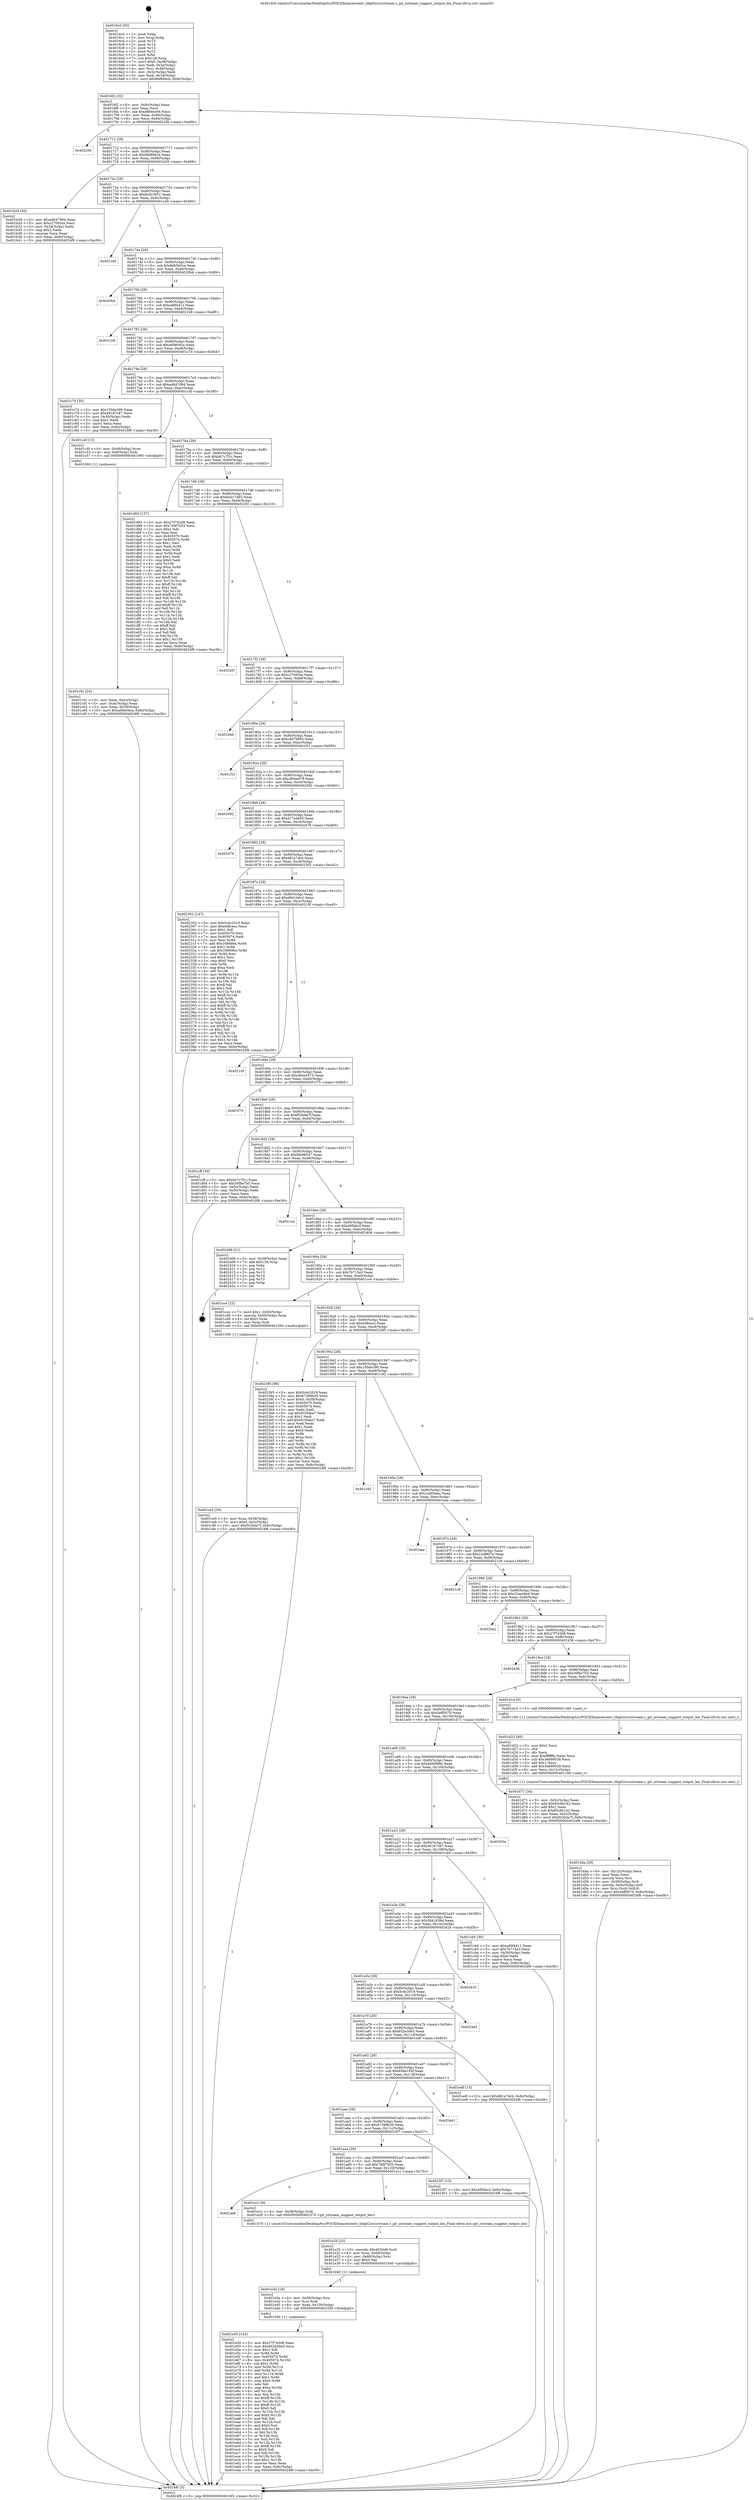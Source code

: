 digraph "0x4016c0" {
  label = "0x4016c0 (/mnt/c/Users/mathe/Desktop/tcc/POCII/binaries/extr_libgit2srczstream.c_git_zstream_suggest_output_len_Final-ollvm.out::main(0))"
  labelloc = "t"
  node[shape=record]

  Entry [label="",width=0.3,height=0.3,shape=circle,fillcolor=black,style=filled]
  "0x4016f2" [label="{
     0x4016f2 [32]\l
     | [instrs]\l
     &nbsp;&nbsp;0x4016f2 \<+6\>: mov -0x8c(%rbp),%eax\l
     &nbsp;&nbsp;0x4016f8 \<+2\>: mov %eax,%ecx\l
     &nbsp;&nbsp;0x4016fa \<+6\>: sub $0x8868ce06,%ecx\l
     &nbsp;&nbsp;0x401700 \<+6\>: mov %eax,-0x90(%rbp)\l
     &nbsp;&nbsp;0x401706 \<+6\>: mov %ecx,-0x94(%rbp)\l
     &nbsp;&nbsp;0x40170c \<+6\>: je 000000000040225b \<main+0xb9b\>\l
  }"]
  "0x40225b" [label="{
     0x40225b\l
  }", style=dashed]
  "0x401712" [label="{
     0x401712 [28]\l
     | [instrs]\l
     &nbsp;&nbsp;0x401712 \<+5\>: jmp 0000000000401717 \<main+0x57\>\l
     &nbsp;&nbsp;0x401717 \<+6\>: mov -0x90(%rbp),%eax\l
     &nbsp;&nbsp;0x40171d \<+5\>: sub $0x8bf994cd,%eax\l
     &nbsp;&nbsp;0x401722 \<+6\>: mov %eax,-0x98(%rbp)\l
     &nbsp;&nbsp;0x401728 \<+6\>: je 0000000000401b28 \<main+0x468\>\l
  }"]
  Exit [label="",width=0.3,height=0.3,shape=circle,fillcolor=black,style=filled,peripheries=2]
  "0x401b28" [label="{
     0x401b28 [30]\l
     | [instrs]\l
     &nbsp;&nbsp;0x401b28 \<+5\>: mov $0xad647094,%eax\l
     &nbsp;&nbsp;0x401b2d \<+5\>: mov $0xc27093ce,%ecx\l
     &nbsp;&nbsp;0x401b32 \<+3\>: mov -0x34(%rbp),%edx\l
     &nbsp;&nbsp;0x401b35 \<+3\>: cmp $0x2,%edx\l
     &nbsp;&nbsp;0x401b38 \<+3\>: cmovne %ecx,%eax\l
     &nbsp;&nbsp;0x401b3b \<+6\>: mov %eax,-0x8c(%rbp)\l
     &nbsp;&nbsp;0x401b41 \<+5\>: jmp 00000000004024f6 \<main+0xe36\>\l
  }"]
  "0x40172e" [label="{
     0x40172e [28]\l
     | [instrs]\l
     &nbsp;&nbsp;0x40172e \<+5\>: jmp 0000000000401733 \<main+0x73\>\l
     &nbsp;&nbsp;0x401733 \<+6\>: mov -0x90(%rbp),%eax\l
     &nbsp;&nbsp;0x401739 \<+5\>: sub $0x8c0c3951,%eax\l
     &nbsp;&nbsp;0x40173e \<+6\>: mov %eax,-0x9c(%rbp)\l
     &nbsp;&nbsp;0x401744 \<+6\>: je 0000000000401c40 \<main+0x580\>\l
  }"]
  "0x4024f6" [label="{
     0x4024f6 [5]\l
     | [instrs]\l
     &nbsp;&nbsp;0x4024f6 \<+5\>: jmp 00000000004016f2 \<main+0x32\>\l
  }"]
  "0x4016c0" [label="{
     0x4016c0 [50]\l
     | [instrs]\l
     &nbsp;&nbsp;0x4016c0 \<+1\>: push %rbp\l
     &nbsp;&nbsp;0x4016c1 \<+3\>: mov %rsp,%rbp\l
     &nbsp;&nbsp;0x4016c4 \<+2\>: push %r15\l
     &nbsp;&nbsp;0x4016c6 \<+2\>: push %r14\l
     &nbsp;&nbsp;0x4016c8 \<+2\>: push %r13\l
     &nbsp;&nbsp;0x4016ca \<+2\>: push %r12\l
     &nbsp;&nbsp;0x4016cc \<+1\>: push %rbx\l
     &nbsp;&nbsp;0x4016cd \<+7\>: sub $0x128,%rsp\l
     &nbsp;&nbsp;0x4016d4 \<+7\>: movl $0x0,-0x38(%rbp)\l
     &nbsp;&nbsp;0x4016db \<+3\>: mov %edi,-0x3c(%rbp)\l
     &nbsp;&nbsp;0x4016de \<+4\>: mov %rsi,-0x48(%rbp)\l
     &nbsp;&nbsp;0x4016e2 \<+3\>: mov -0x3c(%rbp),%edi\l
     &nbsp;&nbsp;0x4016e5 \<+3\>: mov %edi,-0x34(%rbp)\l
     &nbsp;&nbsp;0x4016e8 \<+10\>: movl $0x8bf994cd,-0x8c(%rbp)\l
  }"]
  "0x401e50" [label="{
     0x401e50 [143]\l
     | [instrs]\l
     &nbsp;&nbsp;0x401e50 \<+5\>: mov $0x27f743d8,%eax\l
     &nbsp;&nbsp;0x401e55 \<+5\>: mov $0x652e30e5,%ecx\l
     &nbsp;&nbsp;0x401e5a \<+2\>: mov $0x1,%dl\l
     &nbsp;&nbsp;0x401e5c \<+3\>: xor %r8d,%r8d\l
     &nbsp;&nbsp;0x401e5f \<+8\>: mov 0x405070,%r9d\l
     &nbsp;&nbsp;0x401e67 \<+8\>: mov 0x405074,%r10d\l
     &nbsp;&nbsp;0x401e6f \<+4\>: sub $0x1,%r8d\l
     &nbsp;&nbsp;0x401e73 \<+3\>: mov %r9d,%r11d\l
     &nbsp;&nbsp;0x401e76 \<+3\>: add %r8d,%r11d\l
     &nbsp;&nbsp;0x401e79 \<+4\>: imul %r11d,%r9d\l
     &nbsp;&nbsp;0x401e7d \<+4\>: and $0x1,%r9d\l
     &nbsp;&nbsp;0x401e81 \<+4\>: cmp $0x0,%r9d\l
     &nbsp;&nbsp;0x401e85 \<+3\>: sete %bl\l
     &nbsp;&nbsp;0x401e88 \<+4\>: cmp $0xa,%r10d\l
     &nbsp;&nbsp;0x401e8c \<+4\>: setl %r14b\l
     &nbsp;&nbsp;0x401e90 \<+3\>: mov %bl,%r15b\l
     &nbsp;&nbsp;0x401e93 \<+4\>: xor $0xff,%r15b\l
     &nbsp;&nbsp;0x401e97 \<+3\>: mov %r14b,%r12b\l
     &nbsp;&nbsp;0x401e9a \<+4\>: xor $0xff,%r12b\l
     &nbsp;&nbsp;0x401e9e \<+3\>: xor $0x0,%dl\l
     &nbsp;&nbsp;0x401ea1 \<+3\>: mov %r15b,%r13b\l
     &nbsp;&nbsp;0x401ea4 \<+4\>: and $0x0,%r13b\l
     &nbsp;&nbsp;0x401ea8 \<+2\>: and %dl,%bl\l
     &nbsp;&nbsp;0x401eaa \<+3\>: mov %r12b,%sil\l
     &nbsp;&nbsp;0x401ead \<+4\>: and $0x0,%sil\l
     &nbsp;&nbsp;0x401eb1 \<+3\>: and %dl,%r14b\l
     &nbsp;&nbsp;0x401eb4 \<+3\>: or %bl,%r13b\l
     &nbsp;&nbsp;0x401eb7 \<+3\>: or %r14b,%sil\l
     &nbsp;&nbsp;0x401eba \<+3\>: xor %sil,%r13b\l
     &nbsp;&nbsp;0x401ebd \<+3\>: or %r12b,%r15b\l
     &nbsp;&nbsp;0x401ec0 \<+4\>: xor $0xff,%r15b\l
     &nbsp;&nbsp;0x401ec4 \<+3\>: or $0x0,%dl\l
     &nbsp;&nbsp;0x401ec7 \<+3\>: and %dl,%r15b\l
     &nbsp;&nbsp;0x401eca \<+3\>: or %r15b,%r13b\l
     &nbsp;&nbsp;0x401ecd \<+4\>: test $0x1,%r13b\l
     &nbsp;&nbsp;0x401ed1 \<+3\>: cmovne %ecx,%eax\l
     &nbsp;&nbsp;0x401ed4 \<+6\>: mov %eax,-0x8c(%rbp)\l
     &nbsp;&nbsp;0x401eda \<+5\>: jmp 00000000004024f6 \<main+0xe36\>\l
  }"]
  "0x401c40" [label="{
     0x401c40\l
  }", style=dashed]
  "0x40174a" [label="{
     0x40174a [28]\l
     | [instrs]\l
     &nbsp;&nbsp;0x40174a \<+5\>: jmp 000000000040174f \<main+0x8f\>\l
     &nbsp;&nbsp;0x40174f \<+6\>: mov -0x90(%rbp),%eax\l
     &nbsp;&nbsp;0x401755 \<+5\>: sub $0x8db5b5ce,%eax\l
     &nbsp;&nbsp;0x40175a \<+6\>: mov %eax,-0xa0(%rbp)\l
     &nbsp;&nbsp;0x401760 \<+6\>: je 00000000004020b4 \<main+0x9f4\>\l
  }"]
  "0x401e3e" [label="{
     0x401e3e [18]\l
     | [instrs]\l
     &nbsp;&nbsp;0x401e3e \<+4\>: mov -0x58(%rbp),%rsi\l
     &nbsp;&nbsp;0x401e42 \<+3\>: mov %rsi,%rdi\l
     &nbsp;&nbsp;0x401e45 \<+6\>: mov %eax,-0x130(%rbp)\l
     &nbsp;&nbsp;0x401e4b \<+5\>: call 0000000000401030 \<free@plt\>\l
     | [calls]\l
     &nbsp;&nbsp;0x401030 \{1\} (unknown)\l
  }"]
  "0x4020b4" [label="{
     0x4020b4\l
  }", style=dashed]
  "0x401766" [label="{
     0x401766 [28]\l
     | [instrs]\l
     &nbsp;&nbsp;0x401766 \<+5\>: jmp 000000000040176b \<main+0xab\>\l
     &nbsp;&nbsp;0x40176b \<+6\>: mov -0x90(%rbp),%eax\l
     &nbsp;&nbsp;0x401771 \<+5\>: sub $0xa46f4411,%eax\l
     &nbsp;&nbsp;0x401776 \<+6\>: mov %eax,-0xa4(%rbp)\l
     &nbsp;&nbsp;0x40177c \<+6\>: je 00000000004021b9 \<main+0xaf9\>\l
  }"]
  "0x401e25" [label="{
     0x401e25 [25]\l
     | [instrs]\l
     &nbsp;&nbsp;0x401e25 \<+10\>: movabs $0x4030d6,%rdi\l
     &nbsp;&nbsp;0x401e2f \<+4\>: mov %rax,-0x68(%rbp)\l
     &nbsp;&nbsp;0x401e33 \<+4\>: mov -0x68(%rbp),%rsi\l
     &nbsp;&nbsp;0x401e37 \<+2\>: mov $0x0,%al\l
     &nbsp;&nbsp;0x401e39 \<+5\>: call 0000000000401040 \<printf@plt\>\l
     | [calls]\l
     &nbsp;&nbsp;0x401040 \{1\} (unknown)\l
  }"]
  "0x4021b9" [label="{
     0x4021b9\l
  }", style=dashed]
  "0x401782" [label="{
     0x401782 [28]\l
     | [instrs]\l
     &nbsp;&nbsp;0x401782 \<+5\>: jmp 0000000000401787 \<main+0xc7\>\l
     &nbsp;&nbsp;0x401787 \<+6\>: mov -0x90(%rbp),%eax\l
     &nbsp;&nbsp;0x40178d \<+5\>: sub $0xa69e04ca,%eax\l
     &nbsp;&nbsp;0x401792 \<+6\>: mov %eax,-0xa8(%rbp)\l
     &nbsp;&nbsp;0x401798 \<+6\>: je 0000000000401c74 \<main+0x5b4\>\l
  }"]
  "0x401ae6" [label="{
     0x401ae6\l
  }", style=dashed]
  "0x401c74" [label="{
     0x401c74 [30]\l
     | [instrs]\l
     &nbsp;&nbsp;0x401c74 \<+5\>: mov $0x150de390,%eax\l
     &nbsp;&nbsp;0x401c79 \<+5\>: mov $0x46187c87,%ecx\l
     &nbsp;&nbsp;0x401c7e \<+3\>: mov -0x30(%rbp),%edx\l
     &nbsp;&nbsp;0x401c81 \<+3\>: cmp $0x1,%edx\l
     &nbsp;&nbsp;0x401c84 \<+3\>: cmovl %ecx,%eax\l
     &nbsp;&nbsp;0x401c87 \<+6\>: mov %eax,-0x8c(%rbp)\l
     &nbsp;&nbsp;0x401c8d \<+5\>: jmp 00000000004024f6 \<main+0xe36\>\l
  }"]
  "0x40179e" [label="{
     0x40179e [28]\l
     | [instrs]\l
     &nbsp;&nbsp;0x40179e \<+5\>: jmp 00000000004017a3 \<main+0xe3\>\l
     &nbsp;&nbsp;0x4017a3 \<+6\>: mov -0x90(%rbp),%eax\l
     &nbsp;&nbsp;0x4017a9 \<+5\>: sub $0xad647094,%eax\l
     &nbsp;&nbsp;0x4017ae \<+6\>: mov %eax,-0xac(%rbp)\l
     &nbsp;&nbsp;0x4017b4 \<+6\>: je 0000000000401c4f \<main+0x58f\>\l
  }"]
  "0x401e1c" [label="{
     0x401e1c [9]\l
     | [instrs]\l
     &nbsp;&nbsp;0x401e1c \<+4\>: mov -0x58(%rbp),%rdi\l
     &nbsp;&nbsp;0x401e20 \<+5\>: call 0000000000401570 \<git_zstream_suggest_output_len\>\l
     | [calls]\l
     &nbsp;&nbsp;0x401570 \{1\} (/mnt/c/Users/mathe/Desktop/tcc/POCII/binaries/extr_libgit2srczstream.c_git_zstream_suggest_output_len_Final-ollvm.out::git_zstream_suggest_output_len)\l
  }"]
  "0x401c4f" [label="{
     0x401c4f [13]\l
     | [instrs]\l
     &nbsp;&nbsp;0x401c4f \<+4\>: mov -0x48(%rbp),%rax\l
     &nbsp;&nbsp;0x401c53 \<+4\>: mov 0x8(%rax),%rdi\l
     &nbsp;&nbsp;0x401c57 \<+5\>: call 0000000000401060 \<atoi@plt\>\l
     | [calls]\l
     &nbsp;&nbsp;0x401060 \{1\} (unknown)\l
  }"]
  "0x4017ba" [label="{
     0x4017ba [28]\l
     | [instrs]\l
     &nbsp;&nbsp;0x4017ba \<+5\>: jmp 00000000004017bf \<main+0xff\>\l
     &nbsp;&nbsp;0x4017bf \<+6\>: mov -0x90(%rbp),%eax\l
     &nbsp;&nbsp;0x4017c5 \<+5\>: sub $0xbb7c7f1c,%eax\l
     &nbsp;&nbsp;0x4017ca \<+6\>: mov %eax,-0xb0(%rbp)\l
     &nbsp;&nbsp;0x4017d0 \<+6\>: je 0000000000401d93 \<main+0x6d3\>\l
  }"]
  "0x401c5c" [label="{
     0x401c5c [24]\l
     | [instrs]\l
     &nbsp;&nbsp;0x401c5c \<+3\>: mov %eax,-0x4c(%rbp)\l
     &nbsp;&nbsp;0x401c5f \<+3\>: mov -0x4c(%rbp),%eax\l
     &nbsp;&nbsp;0x401c62 \<+3\>: mov %eax,-0x30(%rbp)\l
     &nbsp;&nbsp;0x401c65 \<+10\>: movl $0xa69e04ca,-0x8c(%rbp)\l
     &nbsp;&nbsp;0x401c6f \<+5\>: jmp 00000000004024f6 \<main+0xe36\>\l
  }"]
  "0x401aca" [label="{
     0x401aca [28]\l
     | [instrs]\l
     &nbsp;&nbsp;0x401aca \<+5\>: jmp 0000000000401acf \<main+0x40f\>\l
     &nbsp;&nbsp;0x401acf \<+6\>: mov -0x90(%rbp),%eax\l
     &nbsp;&nbsp;0x401ad5 \<+5\>: sub $0x749f7b53,%eax\l
     &nbsp;&nbsp;0x401ada \<+6\>: mov %eax,-0x120(%rbp)\l
     &nbsp;&nbsp;0x401ae0 \<+6\>: je 0000000000401e1c \<main+0x75c\>\l
  }"]
  "0x401d93" [label="{
     0x401d93 [137]\l
     | [instrs]\l
     &nbsp;&nbsp;0x401d93 \<+5\>: mov $0x27f743d8,%eax\l
     &nbsp;&nbsp;0x401d98 \<+5\>: mov $0x749f7b53,%ecx\l
     &nbsp;&nbsp;0x401d9d \<+2\>: mov $0x1,%dl\l
     &nbsp;&nbsp;0x401d9f \<+2\>: xor %esi,%esi\l
     &nbsp;&nbsp;0x401da1 \<+7\>: mov 0x405070,%edi\l
     &nbsp;&nbsp;0x401da8 \<+8\>: mov 0x405074,%r8d\l
     &nbsp;&nbsp;0x401db0 \<+3\>: sub $0x1,%esi\l
     &nbsp;&nbsp;0x401db3 \<+3\>: mov %edi,%r9d\l
     &nbsp;&nbsp;0x401db6 \<+3\>: add %esi,%r9d\l
     &nbsp;&nbsp;0x401db9 \<+4\>: imul %r9d,%edi\l
     &nbsp;&nbsp;0x401dbd \<+3\>: and $0x1,%edi\l
     &nbsp;&nbsp;0x401dc0 \<+3\>: cmp $0x0,%edi\l
     &nbsp;&nbsp;0x401dc3 \<+4\>: sete %r10b\l
     &nbsp;&nbsp;0x401dc7 \<+4\>: cmp $0xa,%r8d\l
     &nbsp;&nbsp;0x401dcb \<+4\>: setl %r11b\l
     &nbsp;&nbsp;0x401dcf \<+3\>: mov %r10b,%bl\l
     &nbsp;&nbsp;0x401dd2 \<+3\>: xor $0xff,%bl\l
     &nbsp;&nbsp;0x401dd5 \<+3\>: mov %r11b,%r14b\l
     &nbsp;&nbsp;0x401dd8 \<+4\>: xor $0xff,%r14b\l
     &nbsp;&nbsp;0x401ddc \<+3\>: xor $0x1,%dl\l
     &nbsp;&nbsp;0x401ddf \<+3\>: mov %bl,%r15b\l
     &nbsp;&nbsp;0x401de2 \<+4\>: and $0xff,%r15b\l
     &nbsp;&nbsp;0x401de6 \<+3\>: and %dl,%r10b\l
     &nbsp;&nbsp;0x401de9 \<+3\>: mov %r14b,%r12b\l
     &nbsp;&nbsp;0x401dec \<+4\>: and $0xff,%r12b\l
     &nbsp;&nbsp;0x401df0 \<+3\>: and %dl,%r11b\l
     &nbsp;&nbsp;0x401df3 \<+3\>: or %r10b,%r15b\l
     &nbsp;&nbsp;0x401df6 \<+3\>: or %r11b,%r12b\l
     &nbsp;&nbsp;0x401df9 \<+3\>: xor %r12b,%r15b\l
     &nbsp;&nbsp;0x401dfc \<+3\>: or %r14b,%bl\l
     &nbsp;&nbsp;0x401dff \<+3\>: xor $0xff,%bl\l
     &nbsp;&nbsp;0x401e02 \<+3\>: or $0x1,%dl\l
     &nbsp;&nbsp;0x401e05 \<+2\>: and %dl,%bl\l
     &nbsp;&nbsp;0x401e07 \<+3\>: or %bl,%r15b\l
     &nbsp;&nbsp;0x401e0a \<+4\>: test $0x1,%r15b\l
     &nbsp;&nbsp;0x401e0e \<+3\>: cmovne %ecx,%eax\l
     &nbsp;&nbsp;0x401e11 \<+6\>: mov %eax,-0x8c(%rbp)\l
     &nbsp;&nbsp;0x401e17 \<+5\>: jmp 00000000004024f6 \<main+0xe36\>\l
  }"]
  "0x4017d6" [label="{
     0x4017d6 [28]\l
     | [instrs]\l
     &nbsp;&nbsp;0x4017d6 \<+5\>: jmp 00000000004017db \<main+0x11b\>\l
     &nbsp;&nbsp;0x4017db \<+6\>: mov -0x90(%rbp),%eax\l
     &nbsp;&nbsp;0x4017e1 \<+5\>: sub $0xbed17465,%eax\l
     &nbsp;&nbsp;0x4017e6 \<+6\>: mov %eax,-0xb4(%rbp)\l
     &nbsp;&nbsp;0x4017ec \<+6\>: je 00000000004022f3 \<main+0xc33\>\l
  }"]
  "0x4023f7" [label="{
     0x4023f7 [15]\l
     | [instrs]\l
     &nbsp;&nbsp;0x4023f7 \<+10\>: movl $0x495bbcf,-0x8c(%rbp)\l
     &nbsp;&nbsp;0x402401 \<+5\>: jmp 00000000004024f6 \<main+0xe36\>\l
  }"]
  "0x4022f3" [label="{
     0x4022f3\l
  }", style=dashed]
  "0x4017f2" [label="{
     0x4017f2 [28]\l
     | [instrs]\l
     &nbsp;&nbsp;0x4017f2 \<+5\>: jmp 00000000004017f7 \<main+0x137\>\l
     &nbsp;&nbsp;0x4017f7 \<+6\>: mov -0x90(%rbp),%eax\l
     &nbsp;&nbsp;0x4017fd \<+5\>: sub $0xc27093ce,%eax\l
     &nbsp;&nbsp;0x401802 \<+6\>: mov %eax,-0xb8(%rbp)\l
     &nbsp;&nbsp;0x401808 \<+6\>: je 0000000000401b46 \<main+0x486\>\l
  }"]
  "0x401aae" [label="{
     0x401aae [28]\l
     | [instrs]\l
     &nbsp;&nbsp;0x401aae \<+5\>: jmp 0000000000401ab3 \<main+0x3f3\>\l
     &nbsp;&nbsp;0x401ab3 \<+6\>: mov -0x90(%rbp),%eax\l
     &nbsp;&nbsp;0x401ab9 \<+5\>: sub $0x67399b30,%eax\l
     &nbsp;&nbsp;0x401abe \<+6\>: mov %eax,-0x11c(%rbp)\l
     &nbsp;&nbsp;0x401ac4 \<+6\>: je 00000000004023f7 \<main+0xd37\>\l
  }"]
  "0x401b46" [label="{
     0x401b46\l
  }", style=dashed]
  "0x40180e" [label="{
     0x40180e [28]\l
     | [instrs]\l
     &nbsp;&nbsp;0x40180e \<+5\>: jmp 0000000000401813 \<main+0x153\>\l
     &nbsp;&nbsp;0x401813 \<+6\>: mov -0x90(%rbp),%eax\l
     &nbsp;&nbsp;0x401819 \<+5\>: sub $0xc4d79993,%eax\l
     &nbsp;&nbsp;0x40181e \<+6\>: mov %eax,-0xbc(%rbp)\l
     &nbsp;&nbsp;0x401824 \<+6\>: je 0000000000401f1f \<main+0x85f\>\l
  }"]
  "0x4024d1" [label="{
     0x4024d1\l
  }", style=dashed]
  "0x401f1f" [label="{
     0x401f1f\l
  }", style=dashed]
  "0x40182a" [label="{
     0x40182a [28]\l
     | [instrs]\l
     &nbsp;&nbsp;0x40182a \<+5\>: jmp 000000000040182f \<main+0x16f\>\l
     &nbsp;&nbsp;0x40182f \<+6\>: mov -0x90(%rbp),%eax\l
     &nbsp;&nbsp;0x401835 \<+5\>: sub $0xc80ead78,%eax\l
     &nbsp;&nbsp;0x40183a \<+6\>: mov %eax,-0xc0(%rbp)\l
     &nbsp;&nbsp;0x401840 \<+6\>: je 0000000000402092 \<main+0x9d2\>\l
  }"]
  "0x401a92" [label="{
     0x401a92 [28]\l
     | [instrs]\l
     &nbsp;&nbsp;0x401a92 \<+5\>: jmp 0000000000401a97 \<main+0x3d7\>\l
     &nbsp;&nbsp;0x401a97 \<+6\>: mov -0x90(%rbp),%eax\l
     &nbsp;&nbsp;0x401a9d \<+5\>: sub $0x65de193f,%eax\l
     &nbsp;&nbsp;0x401aa2 \<+6\>: mov %eax,-0x118(%rbp)\l
     &nbsp;&nbsp;0x401aa8 \<+6\>: je 00000000004024d1 \<main+0xe11\>\l
  }"]
  "0x402092" [label="{
     0x402092\l
  }", style=dashed]
  "0x401846" [label="{
     0x401846 [28]\l
     | [instrs]\l
     &nbsp;&nbsp;0x401846 \<+5\>: jmp 000000000040184b \<main+0x18b\>\l
     &nbsp;&nbsp;0x40184b \<+6\>: mov -0x90(%rbp),%eax\l
     &nbsp;&nbsp;0x401851 \<+5\>: sub $0xd17ed495,%eax\l
     &nbsp;&nbsp;0x401856 \<+6\>: mov %eax,-0xc4(%rbp)\l
     &nbsp;&nbsp;0x40185c \<+6\>: je 0000000000402479 \<main+0xdb9\>\l
  }"]
  "0x401edf" [label="{
     0x401edf [15]\l
     | [instrs]\l
     &nbsp;&nbsp;0x401edf \<+10\>: movl $0xd81a7dcb,-0x8c(%rbp)\l
     &nbsp;&nbsp;0x401ee9 \<+5\>: jmp 00000000004024f6 \<main+0xe36\>\l
  }"]
  "0x402479" [label="{
     0x402479\l
  }", style=dashed]
  "0x401862" [label="{
     0x401862 [28]\l
     | [instrs]\l
     &nbsp;&nbsp;0x401862 \<+5\>: jmp 0000000000401867 \<main+0x1a7\>\l
     &nbsp;&nbsp;0x401867 \<+6\>: mov -0x90(%rbp),%eax\l
     &nbsp;&nbsp;0x40186d \<+5\>: sub $0xd81a7dcb,%eax\l
     &nbsp;&nbsp;0x401872 \<+6\>: mov %eax,-0xc8(%rbp)\l
     &nbsp;&nbsp;0x401878 \<+6\>: je 0000000000402302 \<main+0xc42\>\l
  }"]
  "0x401a76" [label="{
     0x401a76 [28]\l
     | [instrs]\l
     &nbsp;&nbsp;0x401a76 \<+5\>: jmp 0000000000401a7b \<main+0x3bb\>\l
     &nbsp;&nbsp;0x401a7b \<+6\>: mov -0x90(%rbp),%eax\l
     &nbsp;&nbsp;0x401a81 \<+5\>: sub $0x652e30e5,%eax\l
     &nbsp;&nbsp;0x401a86 \<+6\>: mov %eax,-0x114(%rbp)\l
     &nbsp;&nbsp;0x401a8c \<+6\>: je 0000000000401edf \<main+0x81f\>\l
  }"]
  "0x402302" [label="{
     0x402302 [147]\l
     | [instrs]\l
     &nbsp;&nbsp;0x402302 \<+5\>: mov $0x5c4c2019,%eax\l
     &nbsp;&nbsp;0x402307 \<+5\>: mov $0xdd8cecc,%ecx\l
     &nbsp;&nbsp;0x40230c \<+2\>: mov $0x1,%dl\l
     &nbsp;&nbsp;0x40230e \<+7\>: mov 0x405070,%esi\l
     &nbsp;&nbsp;0x402315 \<+7\>: mov 0x405074,%edi\l
     &nbsp;&nbsp;0x40231c \<+3\>: mov %esi,%r8d\l
     &nbsp;&nbsp;0x40231f \<+7\>: add $0x16869be,%r8d\l
     &nbsp;&nbsp;0x402326 \<+4\>: sub $0x1,%r8d\l
     &nbsp;&nbsp;0x40232a \<+7\>: sub $0x16869be,%r8d\l
     &nbsp;&nbsp;0x402331 \<+4\>: imul %r8d,%esi\l
     &nbsp;&nbsp;0x402335 \<+3\>: and $0x1,%esi\l
     &nbsp;&nbsp;0x402338 \<+3\>: cmp $0x0,%esi\l
     &nbsp;&nbsp;0x40233b \<+4\>: sete %r9b\l
     &nbsp;&nbsp;0x40233f \<+3\>: cmp $0xa,%edi\l
     &nbsp;&nbsp;0x402342 \<+4\>: setl %r10b\l
     &nbsp;&nbsp;0x402346 \<+3\>: mov %r9b,%r11b\l
     &nbsp;&nbsp;0x402349 \<+4\>: xor $0xff,%r11b\l
     &nbsp;&nbsp;0x40234d \<+3\>: mov %r10b,%bl\l
     &nbsp;&nbsp;0x402350 \<+3\>: xor $0xff,%bl\l
     &nbsp;&nbsp;0x402353 \<+3\>: xor $0x1,%dl\l
     &nbsp;&nbsp;0x402356 \<+3\>: mov %r11b,%r14b\l
     &nbsp;&nbsp;0x402359 \<+4\>: and $0xff,%r14b\l
     &nbsp;&nbsp;0x40235d \<+3\>: and %dl,%r9b\l
     &nbsp;&nbsp;0x402360 \<+3\>: mov %bl,%r15b\l
     &nbsp;&nbsp;0x402363 \<+4\>: and $0xff,%r15b\l
     &nbsp;&nbsp;0x402367 \<+3\>: and %dl,%r10b\l
     &nbsp;&nbsp;0x40236a \<+3\>: or %r9b,%r14b\l
     &nbsp;&nbsp;0x40236d \<+3\>: or %r10b,%r15b\l
     &nbsp;&nbsp;0x402370 \<+3\>: xor %r15b,%r14b\l
     &nbsp;&nbsp;0x402373 \<+3\>: or %bl,%r11b\l
     &nbsp;&nbsp;0x402376 \<+4\>: xor $0xff,%r11b\l
     &nbsp;&nbsp;0x40237a \<+3\>: or $0x1,%dl\l
     &nbsp;&nbsp;0x40237d \<+3\>: and %dl,%r11b\l
     &nbsp;&nbsp;0x402380 \<+3\>: or %r11b,%r14b\l
     &nbsp;&nbsp;0x402383 \<+4\>: test $0x1,%r14b\l
     &nbsp;&nbsp;0x402387 \<+3\>: cmovne %ecx,%eax\l
     &nbsp;&nbsp;0x40238a \<+6\>: mov %eax,-0x8c(%rbp)\l
     &nbsp;&nbsp;0x402390 \<+5\>: jmp 00000000004024f6 \<main+0xe36\>\l
  }"]
  "0x40187e" [label="{
     0x40187e [28]\l
     | [instrs]\l
     &nbsp;&nbsp;0x40187e \<+5\>: jmp 0000000000401883 \<main+0x1c3\>\l
     &nbsp;&nbsp;0x401883 \<+6\>: mov -0x90(%rbp),%eax\l
     &nbsp;&nbsp;0x401889 \<+5\>: sub $0xd941b6c2,%eax\l
     &nbsp;&nbsp;0x40188e \<+6\>: mov %eax,-0xcc(%rbp)\l
     &nbsp;&nbsp;0x401894 \<+6\>: je 000000000040210f \<main+0xa4f\>\l
  }"]
  "0x4024e5" [label="{
     0x4024e5\l
  }", style=dashed]
  "0x40210f" [label="{
     0x40210f\l
  }", style=dashed]
  "0x40189a" [label="{
     0x40189a [28]\l
     | [instrs]\l
     &nbsp;&nbsp;0x40189a \<+5\>: jmp 000000000040189f \<main+0x1df\>\l
     &nbsp;&nbsp;0x40189f \<+6\>: mov -0x90(%rbp),%eax\l
     &nbsp;&nbsp;0x4018a5 \<+5\>: sub $0xdb4e4573,%eax\l
     &nbsp;&nbsp;0x4018aa \<+6\>: mov %eax,-0xd0(%rbp)\l
     &nbsp;&nbsp;0x4018b0 \<+6\>: je 0000000000401f75 \<main+0x8b5\>\l
  }"]
  "0x401a5a" [label="{
     0x401a5a [28]\l
     | [instrs]\l
     &nbsp;&nbsp;0x401a5a \<+5\>: jmp 0000000000401a5f \<main+0x39f\>\l
     &nbsp;&nbsp;0x401a5f \<+6\>: mov -0x90(%rbp),%eax\l
     &nbsp;&nbsp;0x401a65 \<+5\>: sub $0x5c4c2019,%eax\l
     &nbsp;&nbsp;0x401a6a \<+6\>: mov %eax,-0x110(%rbp)\l
     &nbsp;&nbsp;0x401a70 \<+6\>: je 00000000004024e5 \<main+0xe25\>\l
  }"]
  "0x401f75" [label="{
     0x401f75\l
  }", style=dashed]
  "0x4018b6" [label="{
     0x4018b6 [28]\l
     | [instrs]\l
     &nbsp;&nbsp;0x4018b6 \<+5\>: jmp 00000000004018bb \<main+0x1fb\>\l
     &nbsp;&nbsp;0x4018bb \<+6\>: mov -0x90(%rbp),%eax\l
     &nbsp;&nbsp;0x4018c1 \<+5\>: sub $0xf52bda7f,%eax\l
     &nbsp;&nbsp;0x4018c6 \<+6\>: mov %eax,-0xd4(%rbp)\l
     &nbsp;&nbsp;0x4018cc \<+6\>: je 0000000000401cff \<main+0x63f\>\l
  }"]
  "0x40241b" [label="{
     0x40241b\l
  }", style=dashed]
  "0x401cff" [label="{
     0x401cff [30]\l
     | [instrs]\l
     &nbsp;&nbsp;0x401cff \<+5\>: mov $0xbb7c7f1c,%eax\l
     &nbsp;&nbsp;0x401d04 \<+5\>: mov $0x30fbe7b5,%ecx\l
     &nbsp;&nbsp;0x401d09 \<+3\>: mov -0x5c(%rbp),%edx\l
     &nbsp;&nbsp;0x401d0c \<+3\>: cmp -0x50(%rbp),%edx\l
     &nbsp;&nbsp;0x401d0f \<+3\>: cmovl %ecx,%eax\l
     &nbsp;&nbsp;0x401d12 \<+6\>: mov %eax,-0x8c(%rbp)\l
     &nbsp;&nbsp;0x401d18 \<+5\>: jmp 00000000004024f6 \<main+0xe36\>\l
  }"]
  "0x4018d2" [label="{
     0x4018d2 [28]\l
     | [instrs]\l
     &nbsp;&nbsp;0x4018d2 \<+5\>: jmp 00000000004018d7 \<main+0x217\>\l
     &nbsp;&nbsp;0x4018d7 \<+6\>: mov -0x90(%rbp),%eax\l
     &nbsp;&nbsp;0x4018dd \<+5\>: sub $0xfde98547,%eax\l
     &nbsp;&nbsp;0x4018e2 \<+6\>: mov %eax,-0xd8(%rbp)\l
     &nbsp;&nbsp;0x4018e8 \<+6\>: je 00000000004021aa \<main+0xaea\>\l
  }"]
  "0x401d4a" [label="{
     0x401d4a [39]\l
     | [instrs]\l
     &nbsp;&nbsp;0x401d4a \<+6\>: mov -0x12c(%rbp),%ecx\l
     &nbsp;&nbsp;0x401d50 \<+3\>: imul %eax,%ecx\l
     &nbsp;&nbsp;0x401d53 \<+3\>: movslq %ecx,%rsi\l
     &nbsp;&nbsp;0x401d56 \<+4\>: mov -0x58(%rbp),%rdi\l
     &nbsp;&nbsp;0x401d5a \<+4\>: movslq -0x5c(%rbp),%r8\l
     &nbsp;&nbsp;0x401d5e \<+4\>: mov %rsi,(%rdi,%r8,8)\l
     &nbsp;&nbsp;0x401d62 \<+10\>: movl $0x3eff5070,-0x8c(%rbp)\l
     &nbsp;&nbsp;0x401d6c \<+5\>: jmp 00000000004024f6 \<main+0xe36\>\l
  }"]
  "0x4021aa" [label="{
     0x4021aa\l
  }", style=dashed]
  "0x4018ee" [label="{
     0x4018ee [28]\l
     | [instrs]\l
     &nbsp;&nbsp;0x4018ee \<+5\>: jmp 00000000004018f3 \<main+0x233\>\l
     &nbsp;&nbsp;0x4018f3 \<+6\>: mov -0x90(%rbp),%eax\l
     &nbsp;&nbsp;0x4018f9 \<+5\>: sub $0x495bbcf,%eax\l
     &nbsp;&nbsp;0x4018fe \<+6\>: mov %eax,-0xdc(%rbp)\l
     &nbsp;&nbsp;0x401904 \<+6\>: je 0000000000402406 \<main+0xd46\>\l
  }"]
  "0x401d22" [label="{
     0x401d22 [40]\l
     | [instrs]\l
     &nbsp;&nbsp;0x401d22 \<+5\>: mov $0x2,%ecx\l
     &nbsp;&nbsp;0x401d27 \<+1\>: cltd\l
     &nbsp;&nbsp;0x401d28 \<+2\>: idiv %ecx\l
     &nbsp;&nbsp;0x401d2a \<+6\>: imul $0xfffffffe,%edx,%ecx\l
     &nbsp;&nbsp;0x401d30 \<+6\>: sub $0x3e699029,%ecx\l
     &nbsp;&nbsp;0x401d36 \<+3\>: add $0x1,%ecx\l
     &nbsp;&nbsp;0x401d39 \<+6\>: add $0x3e699029,%ecx\l
     &nbsp;&nbsp;0x401d3f \<+6\>: mov %ecx,-0x12c(%rbp)\l
     &nbsp;&nbsp;0x401d45 \<+5\>: call 0000000000401160 \<next_i\>\l
     | [calls]\l
     &nbsp;&nbsp;0x401160 \{1\} (/mnt/c/Users/mathe/Desktop/tcc/POCII/binaries/extr_libgit2srczstream.c_git_zstream_suggest_output_len_Final-ollvm.out::next_i)\l
  }"]
  "0x402406" [label="{
     0x402406 [21]\l
     | [instrs]\l
     &nbsp;&nbsp;0x402406 \<+3\>: mov -0x38(%rbp),%eax\l
     &nbsp;&nbsp;0x402409 \<+7\>: add $0x128,%rsp\l
     &nbsp;&nbsp;0x402410 \<+1\>: pop %rbx\l
     &nbsp;&nbsp;0x402411 \<+2\>: pop %r12\l
     &nbsp;&nbsp;0x402413 \<+2\>: pop %r13\l
     &nbsp;&nbsp;0x402415 \<+2\>: pop %r14\l
     &nbsp;&nbsp;0x402417 \<+2\>: pop %r15\l
     &nbsp;&nbsp;0x402419 \<+1\>: pop %rbp\l
     &nbsp;&nbsp;0x40241a \<+1\>: ret\l
  }"]
  "0x40190a" [label="{
     0x40190a [28]\l
     | [instrs]\l
     &nbsp;&nbsp;0x40190a \<+5\>: jmp 000000000040190f \<main+0x24f\>\l
     &nbsp;&nbsp;0x40190f \<+6\>: mov -0x90(%rbp),%eax\l
     &nbsp;&nbsp;0x401915 \<+5\>: sub $0x7b715a3,%eax\l
     &nbsp;&nbsp;0x40191a \<+6\>: mov %eax,-0xe0(%rbp)\l
     &nbsp;&nbsp;0x401920 \<+6\>: je 0000000000401cce \<main+0x60e\>\l
  }"]
  "0x401ce5" [label="{
     0x401ce5 [26]\l
     | [instrs]\l
     &nbsp;&nbsp;0x401ce5 \<+4\>: mov %rax,-0x58(%rbp)\l
     &nbsp;&nbsp;0x401ce9 \<+7\>: movl $0x0,-0x5c(%rbp)\l
     &nbsp;&nbsp;0x401cf0 \<+10\>: movl $0xf52bda7f,-0x8c(%rbp)\l
     &nbsp;&nbsp;0x401cfa \<+5\>: jmp 00000000004024f6 \<main+0xe36\>\l
  }"]
  "0x401cce" [label="{
     0x401cce [23]\l
     | [instrs]\l
     &nbsp;&nbsp;0x401cce \<+7\>: movl $0x1,-0x50(%rbp)\l
     &nbsp;&nbsp;0x401cd5 \<+4\>: movslq -0x50(%rbp),%rax\l
     &nbsp;&nbsp;0x401cd9 \<+4\>: shl $0x3,%rax\l
     &nbsp;&nbsp;0x401cdd \<+3\>: mov %rax,%rdi\l
     &nbsp;&nbsp;0x401ce0 \<+5\>: call 0000000000401050 \<malloc@plt\>\l
     | [calls]\l
     &nbsp;&nbsp;0x401050 \{1\} (unknown)\l
  }"]
  "0x401926" [label="{
     0x401926 [28]\l
     | [instrs]\l
     &nbsp;&nbsp;0x401926 \<+5\>: jmp 000000000040192b \<main+0x26b\>\l
     &nbsp;&nbsp;0x40192b \<+6\>: mov -0x90(%rbp),%eax\l
     &nbsp;&nbsp;0x401931 \<+5\>: sub $0xdd8cecc,%eax\l
     &nbsp;&nbsp;0x401936 \<+6\>: mov %eax,-0xe4(%rbp)\l
     &nbsp;&nbsp;0x40193c \<+6\>: je 0000000000402395 \<main+0xcd5\>\l
  }"]
  "0x401a3e" [label="{
     0x401a3e [28]\l
     | [instrs]\l
     &nbsp;&nbsp;0x401a3e \<+5\>: jmp 0000000000401a43 \<main+0x383\>\l
     &nbsp;&nbsp;0x401a43 \<+6\>: mov -0x90(%rbp),%eax\l
     &nbsp;&nbsp;0x401a49 \<+5\>: sub $0x5841636d,%eax\l
     &nbsp;&nbsp;0x401a4e \<+6\>: mov %eax,-0x10c(%rbp)\l
     &nbsp;&nbsp;0x401a54 \<+6\>: je 000000000040241b \<main+0xd5b\>\l
  }"]
  "0x402395" [label="{
     0x402395 [98]\l
     | [instrs]\l
     &nbsp;&nbsp;0x402395 \<+5\>: mov $0x5c4c2019,%eax\l
     &nbsp;&nbsp;0x40239a \<+5\>: mov $0x67399b30,%ecx\l
     &nbsp;&nbsp;0x40239f \<+7\>: movl $0x0,-0x38(%rbp)\l
     &nbsp;&nbsp;0x4023a6 \<+7\>: mov 0x405070,%edx\l
     &nbsp;&nbsp;0x4023ad \<+7\>: mov 0x405074,%esi\l
     &nbsp;&nbsp;0x4023b4 \<+2\>: mov %edx,%edi\l
     &nbsp;&nbsp;0x4023b6 \<+6\>: sub $0x91f3dee7,%edi\l
     &nbsp;&nbsp;0x4023bc \<+3\>: sub $0x1,%edi\l
     &nbsp;&nbsp;0x4023bf \<+6\>: add $0x91f3dee7,%edi\l
     &nbsp;&nbsp;0x4023c5 \<+3\>: imul %edi,%edx\l
     &nbsp;&nbsp;0x4023c8 \<+3\>: and $0x1,%edx\l
     &nbsp;&nbsp;0x4023cb \<+3\>: cmp $0x0,%edx\l
     &nbsp;&nbsp;0x4023ce \<+4\>: sete %r8b\l
     &nbsp;&nbsp;0x4023d2 \<+3\>: cmp $0xa,%esi\l
     &nbsp;&nbsp;0x4023d5 \<+4\>: setl %r9b\l
     &nbsp;&nbsp;0x4023d9 \<+3\>: mov %r8b,%r10b\l
     &nbsp;&nbsp;0x4023dc \<+3\>: and %r9b,%r10b\l
     &nbsp;&nbsp;0x4023df \<+3\>: xor %r9b,%r8b\l
     &nbsp;&nbsp;0x4023e2 \<+3\>: or %r8b,%r10b\l
     &nbsp;&nbsp;0x4023e5 \<+4\>: test $0x1,%r10b\l
     &nbsp;&nbsp;0x4023e9 \<+3\>: cmovne %ecx,%eax\l
     &nbsp;&nbsp;0x4023ec \<+6\>: mov %eax,-0x8c(%rbp)\l
     &nbsp;&nbsp;0x4023f2 \<+5\>: jmp 00000000004024f6 \<main+0xe36\>\l
  }"]
  "0x401942" [label="{
     0x401942 [28]\l
     | [instrs]\l
     &nbsp;&nbsp;0x401942 \<+5\>: jmp 0000000000401947 \<main+0x287\>\l
     &nbsp;&nbsp;0x401947 \<+6\>: mov -0x90(%rbp),%eax\l
     &nbsp;&nbsp;0x40194d \<+5\>: sub $0x150de390,%eax\l
     &nbsp;&nbsp;0x401952 \<+6\>: mov %eax,-0xe8(%rbp)\l
     &nbsp;&nbsp;0x401958 \<+6\>: je 0000000000401c92 \<main+0x5d2\>\l
  }"]
  "0x401cb0" [label="{
     0x401cb0 [30]\l
     | [instrs]\l
     &nbsp;&nbsp;0x401cb0 \<+5\>: mov $0xa46f4411,%eax\l
     &nbsp;&nbsp;0x401cb5 \<+5\>: mov $0x7b715a3,%ecx\l
     &nbsp;&nbsp;0x401cba \<+3\>: mov -0x30(%rbp),%edx\l
     &nbsp;&nbsp;0x401cbd \<+3\>: cmp $0x0,%edx\l
     &nbsp;&nbsp;0x401cc0 \<+3\>: cmove %ecx,%eax\l
     &nbsp;&nbsp;0x401cc3 \<+6\>: mov %eax,-0x8c(%rbp)\l
     &nbsp;&nbsp;0x401cc9 \<+5\>: jmp 00000000004024f6 \<main+0xe36\>\l
  }"]
  "0x401c92" [label="{
     0x401c92\l
  }", style=dashed]
  "0x40195e" [label="{
     0x40195e [28]\l
     | [instrs]\l
     &nbsp;&nbsp;0x40195e \<+5\>: jmp 0000000000401963 \<main+0x2a3\>\l
     &nbsp;&nbsp;0x401963 \<+6\>: mov -0x90(%rbp),%eax\l
     &nbsp;&nbsp;0x401969 \<+5\>: sub $0x1ed05aec,%eax\l
     &nbsp;&nbsp;0x40196e \<+6\>: mov %eax,-0xec(%rbp)\l
     &nbsp;&nbsp;0x401974 \<+6\>: je 0000000000401eee \<main+0x82e\>\l
  }"]
  "0x401a22" [label="{
     0x401a22 [28]\l
     | [instrs]\l
     &nbsp;&nbsp;0x401a22 \<+5\>: jmp 0000000000401a27 \<main+0x367\>\l
     &nbsp;&nbsp;0x401a27 \<+6\>: mov -0x90(%rbp),%eax\l
     &nbsp;&nbsp;0x401a2d \<+5\>: sub $0x46187c87,%eax\l
     &nbsp;&nbsp;0x401a32 \<+6\>: mov %eax,-0x108(%rbp)\l
     &nbsp;&nbsp;0x401a38 \<+6\>: je 0000000000401cb0 \<main+0x5f0\>\l
  }"]
  "0x401eee" [label="{
     0x401eee\l
  }", style=dashed]
  "0x40197a" [label="{
     0x40197a [28]\l
     | [instrs]\l
     &nbsp;&nbsp;0x40197a \<+5\>: jmp 000000000040197f \<main+0x2bf\>\l
     &nbsp;&nbsp;0x40197f \<+6\>: mov -0x90(%rbp),%eax\l
     &nbsp;&nbsp;0x401985 \<+5\>: sub $0x22df907e,%eax\l
     &nbsp;&nbsp;0x40198a \<+6\>: mov %eax,-0xf0(%rbp)\l
     &nbsp;&nbsp;0x401990 \<+6\>: je 00000000004021c8 \<main+0xb08\>\l
  }"]
  "0x40203a" [label="{
     0x40203a\l
  }", style=dashed]
  "0x4021c8" [label="{
     0x4021c8\l
  }", style=dashed]
  "0x401996" [label="{
     0x401996 [28]\l
     | [instrs]\l
     &nbsp;&nbsp;0x401996 \<+5\>: jmp 000000000040199b \<main+0x2db\>\l
     &nbsp;&nbsp;0x40199b \<+6\>: mov -0x90(%rbp),%eax\l
     &nbsp;&nbsp;0x4019a1 \<+5\>: sub $0x23aec8ed,%eax\l
     &nbsp;&nbsp;0x4019a6 \<+6\>: mov %eax,-0xf4(%rbp)\l
     &nbsp;&nbsp;0x4019ac \<+6\>: je 0000000000401ba1 \<main+0x4e1\>\l
  }"]
  "0x401a06" [label="{
     0x401a06 [28]\l
     | [instrs]\l
     &nbsp;&nbsp;0x401a06 \<+5\>: jmp 0000000000401a0b \<main+0x34b\>\l
     &nbsp;&nbsp;0x401a0b \<+6\>: mov -0x90(%rbp),%eax\l
     &nbsp;&nbsp;0x401a11 \<+5\>: sub $0x4400f88e,%eax\l
     &nbsp;&nbsp;0x401a16 \<+6\>: mov %eax,-0x104(%rbp)\l
     &nbsp;&nbsp;0x401a1c \<+6\>: je 000000000040203a \<main+0x97a\>\l
  }"]
  "0x401ba1" [label="{
     0x401ba1\l
  }", style=dashed]
  "0x4019b2" [label="{
     0x4019b2 [28]\l
     | [instrs]\l
     &nbsp;&nbsp;0x4019b2 \<+5\>: jmp 00000000004019b7 \<main+0x2f7\>\l
     &nbsp;&nbsp;0x4019b7 \<+6\>: mov -0x90(%rbp),%eax\l
     &nbsp;&nbsp;0x4019bd \<+5\>: sub $0x27f743d8,%eax\l
     &nbsp;&nbsp;0x4019c2 \<+6\>: mov %eax,-0xf8(%rbp)\l
     &nbsp;&nbsp;0x4019c8 \<+6\>: je 0000000000402436 \<main+0xd76\>\l
  }"]
  "0x401d71" [label="{
     0x401d71 [34]\l
     | [instrs]\l
     &nbsp;&nbsp;0x401d71 \<+3\>: mov -0x5c(%rbp),%eax\l
     &nbsp;&nbsp;0x401d74 \<+5\>: add $0x83c8b142,%eax\l
     &nbsp;&nbsp;0x401d79 \<+3\>: add $0x1,%eax\l
     &nbsp;&nbsp;0x401d7c \<+5\>: sub $0x83c8b142,%eax\l
     &nbsp;&nbsp;0x401d81 \<+3\>: mov %eax,-0x5c(%rbp)\l
     &nbsp;&nbsp;0x401d84 \<+10\>: movl $0xf52bda7f,-0x8c(%rbp)\l
     &nbsp;&nbsp;0x401d8e \<+5\>: jmp 00000000004024f6 \<main+0xe36\>\l
  }"]
  "0x402436" [label="{
     0x402436\l
  }", style=dashed]
  "0x4019ce" [label="{
     0x4019ce [28]\l
     | [instrs]\l
     &nbsp;&nbsp;0x4019ce \<+5\>: jmp 00000000004019d3 \<main+0x313\>\l
     &nbsp;&nbsp;0x4019d3 \<+6\>: mov -0x90(%rbp),%eax\l
     &nbsp;&nbsp;0x4019d9 \<+5\>: sub $0x30fbe7b5,%eax\l
     &nbsp;&nbsp;0x4019de \<+6\>: mov %eax,-0xfc(%rbp)\l
     &nbsp;&nbsp;0x4019e4 \<+6\>: je 0000000000401d1d \<main+0x65d\>\l
  }"]
  "0x4019ea" [label="{
     0x4019ea [28]\l
     | [instrs]\l
     &nbsp;&nbsp;0x4019ea \<+5\>: jmp 00000000004019ef \<main+0x32f\>\l
     &nbsp;&nbsp;0x4019ef \<+6\>: mov -0x90(%rbp),%eax\l
     &nbsp;&nbsp;0x4019f5 \<+5\>: sub $0x3eff5070,%eax\l
     &nbsp;&nbsp;0x4019fa \<+6\>: mov %eax,-0x100(%rbp)\l
     &nbsp;&nbsp;0x401a00 \<+6\>: je 0000000000401d71 \<main+0x6b1\>\l
  }"]
  "0x401d1d" [label="{
     0x401d1d [5]\l
     | [instrs]\l
     &nbsp;&nbsp;0x401d1d \<+5\>: call 0000000000401160 \<next_i\>\l
     | [calls]\l
     &nbsp;&nbsp;0x401160 \{1\} (/mnt/c/Users/mathe/Desktop/tcc/POCII/binaries/extr_libgit2srczstream.c_git_zstream_suggest_output_len_Final-ollvm.out::next_i)\l
  }"]
  Entry -> "0x4016c0" [label=" 1"]
  "0x4016f2" -> "0x40225b" [label=" 0"]
  "0x4016f2" -> "0x401712" [label=" 16"]
  "0x402406" -> Exit [label=" 1"]
  "0x401712" -> "0x401b28" [label=" 1"]
  "0x401712" -> "0x40172e" [label=" 15"]
  "0x401b28" -> "0x4024f6" [label=" 1"]
  "0x4016c0" -> "0x4016f2" [label=" 1"]
  "0x4024f6" -> "0x4016f2" [label=" 15"]
  "0x4023f7" -> "0x4024f6" [label=" 1"]
  "0x40172e" -> "0x401c40" [label=" 0"]
  "0x40172e" -> "0x40174a" [label=" 15"]
  "0x402395" -> "0x4024f6" [label=" 1"]
  "0x40174a" -> "0x4020b4" [label=" 0"]
  "0x40174a" -> "0x401766" [label=" 15"]
  "0x402302" -> "0x4024f6" [label=" 1"]
  "0x401766" -> "0x4021b9" [label=" 0"]
  "0x401766" -> "0x401782" [label=" 15"]
  "0x401edf" -> "0x4024f6" [label=" 1"]
  "0x401782" -> "0x401c74" [label=" 1"]
  "0x401782" -> "0x40179e" [label=" 14"]
  "0x401e50" -> "0x4024f6" [label=" 1"]
  "0x40179e" -> "0x401c4f" [label=" 1"]
  "0x40179e" -> "0x4017ba" [label=" 13"]
  "0x401c4f" -> "0x401c5c" [label=" 1"]
  "0x401c5c" -> "0x4024f6" [label=" 1"]
  "0x401c74" -> "0x4024f6" [label=" 1"]
  "0x401e3e" -> "0x401e50" [label=" 1"]
  "0x4017ba" -> "0x401d93" [label=" 1"]
  "0x4017ba" -> "0x4017d6" [label=" 12"]
  "0x401e1c" -> "0x401e25" [label=" 1"]
  "0x4017d6" -> "0x4022f3" [label=" 0"]
  "0x4017d6" -> "0x4017f2" [label=" 12"]
  "0x401aca" -> "0x401ae6" [label=" 0"]
  "0x4017f2" -> "0x401b46" [label=" 0"]
  "0x4017f2" -> "0x40180e" [label=" 12"]
  "0x401e25" -> "0x401e3e" [label=" 1"]
  "0x40180e" -> "0x401f1f" [label=" 0"]
  "0x40180e" -> "0x40182a" [label=" 12"]
  "0x401aae" -> "0x401aca" [label=" 1"]
  "0x40182a" -> "0x402092" [label=" 0"]
  "0x40182a" -> "0x401846" [label=" 12"]
  "0x401aca" -> "0x401e1c" [label=" 1"]
  "0x401846" -> "0x402479" [label=" 0"]
  "0x401846" -> "0x401862" [label=" 12"]
  "0x401a92" -> "0x401aae" [label=" 2"]
  "0x401862" -> "0x402302" [label=" 1"]
  "0x401862" -> "0x40187e" [label=" 11"]
  "0x401aae" -> "0x4023f7" [label=" 1"]
  "0x40187e" -> "0x40210f" [label=" 0"]
  "0x40187e" -> "0x40189a" [label=" 11"]
  "0x401a76" -> "0x401a92" [label=" 2"]
  "0x40189a" -> "0x401f75" [label=" 0"]
  "0x40189a" -> "0x4018b6" [label=" 11"]
  "0x401a92" -> "0x4024d1" [label=" 0"]
  "0x4018b6" -> "0x401cff" [label=" 2"]
  "0x4018b6" -> "0x4018d2" [label=" 9"]
  "0x401a5a" -> "0x401a76" [label=" 3"]
  "0x4018d2" -> "0x4021aa" [label=" 0"]
  "0x4018d2" -> "0x4018ee" [label=" 9"]
  "0x401a76" -> "0x401edf" [label=" 1"]
  "0x4018ee" -> "0x402406" [label=" 1"]
  "0x4018ee" -> "0x40190a" [label=" 8"]
  "0x401a3e" -> "0x401a5a" [label=" 3"]
  "0x40190a" -> "0x401cce" [label=" 1"]
  "0x40190a" -> "0x401926" [label=" 7"]
  "0x401a3e" -> "0x40241b" [label=" 0"]
  "0x401926" -> "0x402395" [label=" 1"]
  "0x401926" -> "0x401942" [label=" 6"]
  "0x401a5a" -> "0x4024e5" [label=" 0"]
  "0x401942" -> "0x401c92" [label=" 0"]
  "0x401942" -> "0x40195e" [label=" 6"]
  "0x401d93" -> "0x4024f6" [label=" 1"]
  "0x40195e" -> "0x401eee" [label=" 0"]
  "0x40195e" -> "0x40197a" [label=" 6"]
  "0x401d4a" -> "0x4024f6" [label=" 1"]
  "0x40197a" -> "0x4021c8" [label=" 0"]
  "0x40197a" -> "0x401996" [label=" 6"]
  "0x401d22" -> "0x401d4a" [label=" 1"]
  "0x401996" -> "0x401ba1" [label=" 0"]
  "0x401996" -> "0x4019b2" [label=" 6"]
  "0x401cff" -> "0x4024f6" [label=" 2"]
  "0x4019b2" -> "0x402436" [label=" 0"]
  "0x4019b2" -> "0x4019ce" [label=" 6"]
  "0x401ce5" -> "0x4024f6" [label=" 1"]
  "0x4019ce" -> "0x401d1d" [label=" 1"]
  "0x4019ce" -> "0x4019ea" [label=" 5"]
  "0x401cce" -> "0x401ce5" [label=" 1"]
  "0x4019ea" -> "0x401d71" [label=" 1"]
  "0x4019ea" -> "0x401a06" [label=" 4"]
  "0x401d1d" -> "0x401d22" [label=" 1"]
  "0x401a06" -> "0x40203a" [label=" 0"]
  "0x401a06" -> "0x401a22" [label=" 4"]
  "0x401d71" -> "0x4024f6" [label=" 1"]
  "0x401a22" -> "0x401cb0" [label=" 1"]
  "0x401a22" -> "0x401a3e" [label=" 3"]
  "0x401cb0" -> "0x4024f6" [label=" 1"]
}
